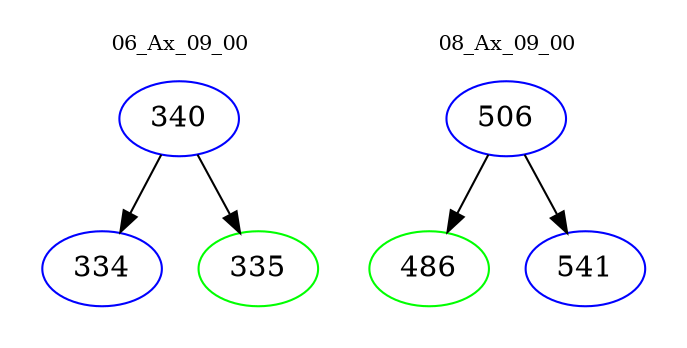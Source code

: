 digraph{
subgraph cluster_0 {
color = white
label = "06_Ax_09_00";
fontsize=10;
T0_340 [label="340", color="blue"]
T0_340 -> T0_334 [color="black"]
T0_334 [label="334", color="blue"]
T0_340 -> T0_335 [color="black"]
T0_335 [label="335", color="green"]
}
subgraph cluster_1 {
color = white
label = "08_Ax_09_00";
fontsize=10;
T1_506 [label="506", color="blue"]
T1_506 -> T1_486 [color="black"]
T1_486 [label="486", color="green"]
T1_506 -> T1_541 [color="black"]
T1_541 [label="541", color="blue"]
}
}

